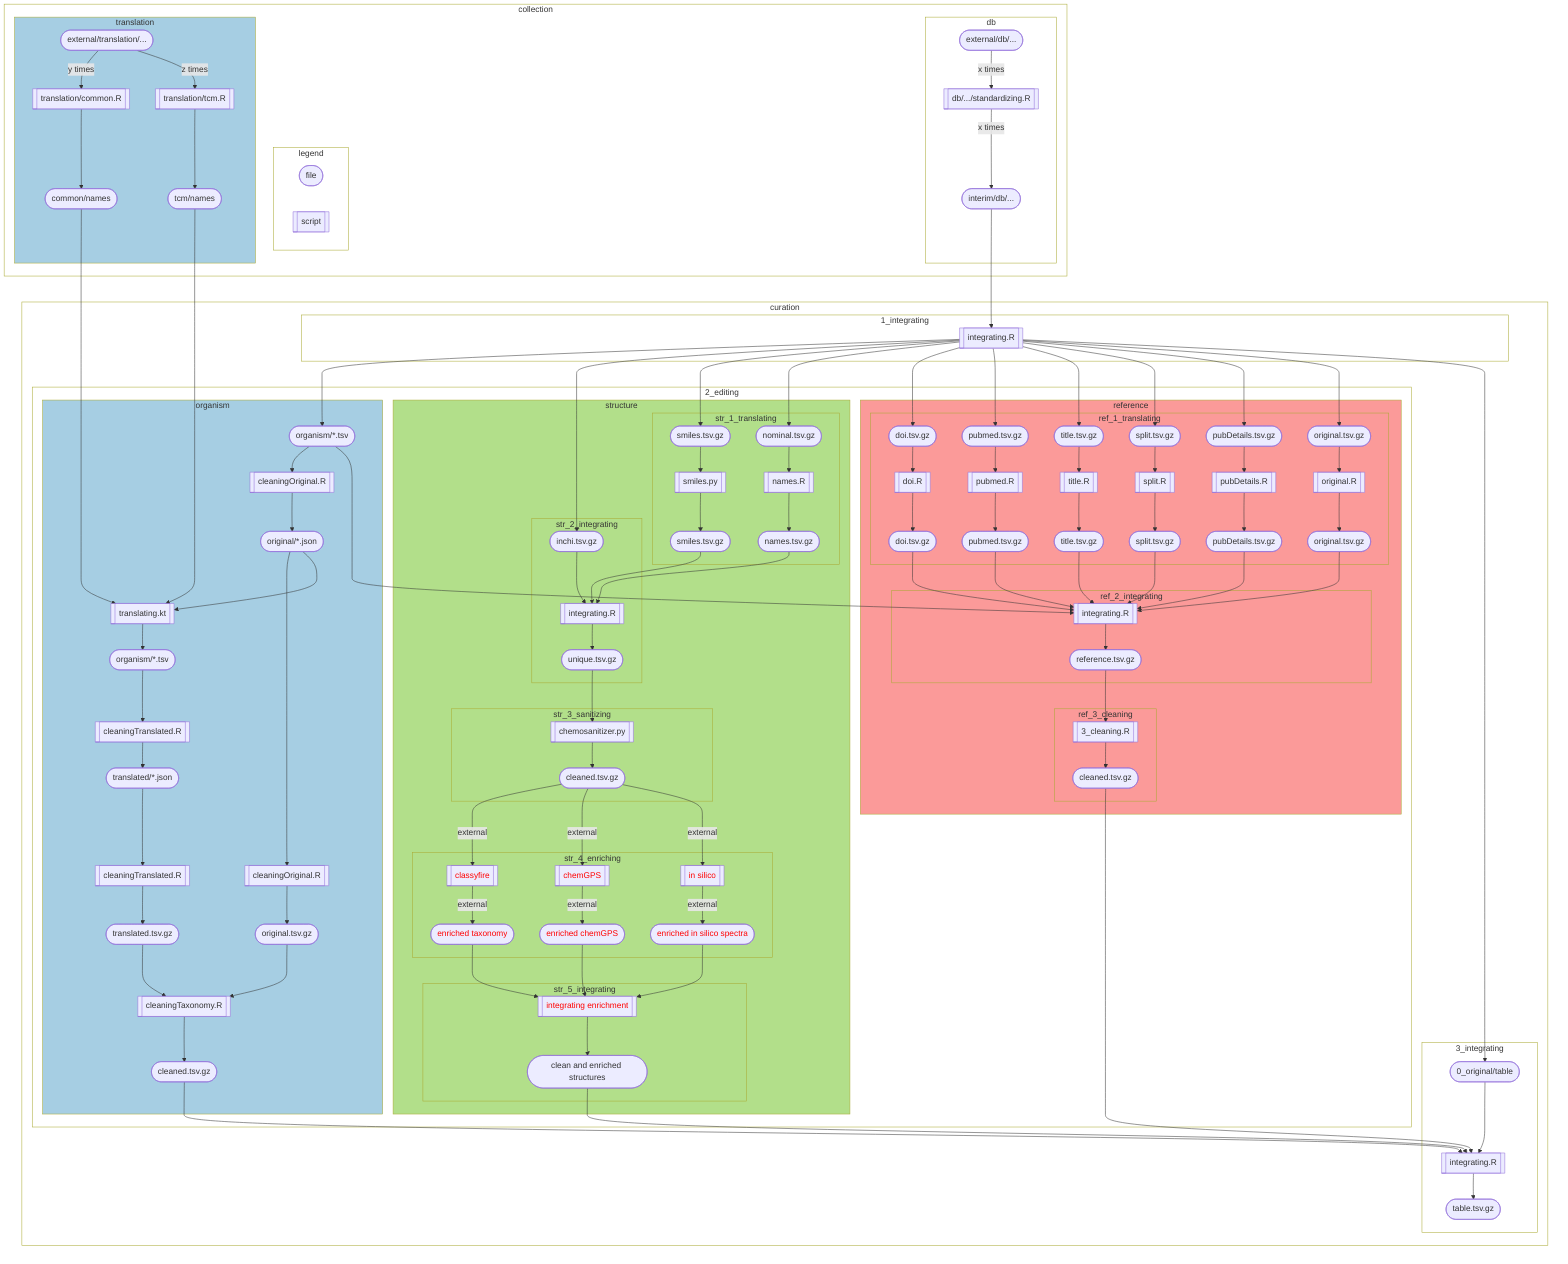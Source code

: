 graph TD

subgraph collection
style collection fill:#FFFFFF
subgraph legend
style legend fill:#FFFFFF
A([file])
B[[script]]
end

subgraph db
style db fill:#FFFFFF
010([external/db/...]) -- x times --> 020[[db/.../standardizing.R]] -- x times --> 030([interim/db/...])
end

subgraph translation
style translation fill:#A6CEE3
010([external/db/...])
011([external/translation/...]) -- y times --> 040[[translation/common.R]] --> 050([common/names])
010([external/db/...])
011([external/translation/...]) -- z times --> 060[[translation/tcm.R]] --> 070([tcm/names])
end

end

050([common/names]) --> 105[[2_translating.kt]]
070([tcm/names]) --> 105[[2_translating.kt]]

subgraph curation
style curation fill:#FFFFFF
subgraph 1_integrating
style 1_integrating fill:#FFFFFF
030([interim/db/...])  --> 080[[integrating.R]]
end

subgraph 2_editing
style 2_editing fill:#FFFFFF
subgraph organism
080[[integrating.R]] --> 100([organism/*.tsv])
style organism fill:#A6CEE3
100([organism/*.tsv]) -->
    101[[cleaningOriginal.R]] -->
        102([original/*.json]) -->
            103[[cleaningOriginal.R]] -->
                104([original.tsv.gz]) -->
                    111[[cleaningTaxonomy.R]]
        102([original/*.json]) -->
            105[[translating.kt]] -->
                106([organism/*.tsv]) -->
                    107[[cleaningTranslated.R]] -->
                        108([translated/*.json]) -->
                            109[[cleaningTranslated.R]] -->
                                110([translated.tsv.gz]) -->
                                    111[[cleaningTaxonomy.R]] -->
                                        120([cleaned.tsv.gz])
end

subgraph structure
style structure fill:#B2DF8A
080[[integrating.R]] --> 210([inchi.tsv.gz])
080[[integrating.R]] --> 220([smiles.tsv.gz])
080[[integrating.R]] --> 230([nominal.tsv.gz])
subgraph str_1_translating
style str_1_translating fill:#B2DF8A
220([smiles.tsv.gz]) -->
    221[[smiles.py]] -->
        222([smiles.tsv.gz])
230([nominal.tsv.gz]) -->
    231[[names.R]] -->
        232([names.tsv.gz])
end

subgraph str_2_integrating
style str_2_integrating fill:#B2DF8A
210([inchi.tsv.gz]) --> 240[[integrating.R]]
222([smiles.tsv.gz]) --> 240[[integrating.R]]
232([names.tsv.gz]) --> 240[[integrating.R]]
    --> 250([unique.tsv.gz])
end

subgraph str_3_sanitizing
style str_3_sanitizing fill:#B2DF8A
250([unique.tsv.gz]) --> 260[[chemosanitizer.py]] -->
    270([cleaned.tsv.gz])
end

subgraph str_4_enriching
style str_4_enriching fill:#B2DF8A
270([cleaned.tsv.gz]) -->
    |external| 281[[classyfire]] -->
        |external| 291([enriched taxonomy])
270([cleaned.tsv.gz]) -->
    |external| 282[[chemGPS]] -->
        |external| 292([enriched chemGPS])
270([cleaned.tsv.gz]) -->
    |external| 283[[in silico]] -->
        |external| 293([enriched in silico spectra])
end

subgraph str_5_integrating
style str_5_integrating fill:#B2DF8A
291([enriched taxonomy]) --> 298[[integrating enrichment]]
292([enriched chemGPS]) --> 298[[integrating enrichment]]
293([enriched in silico spectra]) --> 298[[integrating enrichment]]
298[[integrating enrichment]] --> 299([clean and enriched structures])
end
classDef NotDone color:red
class 281,291,282,292,283,293,298 NotDone

end

subgraph reference
style reference fill:#FB9A99
080[[integrating.R]] --> 320([doi.tsv.gz])
080[[integrating.R]] --> 330([pubmed.tsv.gz])
080[[integrating.R]] --> 340([title.tsv.gz])
080[[integrating.R]] --> 350([split.tsv.gz])
080[[integrating.R]] --> 361([pubDetails.tsv.gz])
080[[integrating.R]] --> 370([original.tsv.gz])

subgraph ref_1_translating
style ref_1_translating fill:#FB9A99
320([doi.tsv.gz]) -->
    321[[doi.R]] -->
        322([doi.tsv.gz])
330([pubmed.tsv.gz]) -->
    331[[pubmed.R]] -->
        332([pubmed.tsv.gz])
340([title.tsv.gz]) -->
    341[[title.R]] -->
        342([title.tsv.gz])
350([split.tsv.gz]) -->
    351[[split.R]] -->
        352([split.tsv.gz])
361([pubDetails.tsv.gz]) -->
    363[[pubDetails.R]] -->
        362([pubDetails.tsv.gz])
370([original.tsv.gz]) -->
    371[[original.R]] -->
        372([original.tsv.gz])
end
subgraph ref_2_integrating
style ref_2_integrating fill:#FB9A99
100([organism/*.tsv]) --> 360[[integrating.R]]
322([doi.tsv.gz]) --> 360[[integrating.R]]
332([pubmed.tsv.gz]) --> 360[[integrating.R]]
342([title.tsv.gz]) --> 360[[integrating.R]]
352([split.tsv.gz]) --> 360[[integrating.R]]
362([pubDetails.tsv.gz]) --> 360[[integrating.R]]
372([original.tsv.gz]) --> 360[[integrating.R]] -->
    380([reference.tsv.gz])
end
subgraph ref_3_cleaning
style ref_3_cleaning fill:#FB9A99
380([reference.tsv.gz]) -->
    385[[3_cleaning.R]] -->
        390([cleaned.tsv.gz])
end
end
end
subgraph 3_integrating
style 3_integrating fill:#FFFFFF
080[[integrating.R]] --> 400([0_original/table])
120([cleaned.tsv.gz]) -->
998[[integrating.R]]

299([clean and enriched structures]) -->
998[[integrating.R]]

390([cleaned.tsv.gz]) -->
998[[integrating.R]]

400([0_original/table]) -->
    998[[integrating.R]] --> 999([table.tsv.gz])
end
end